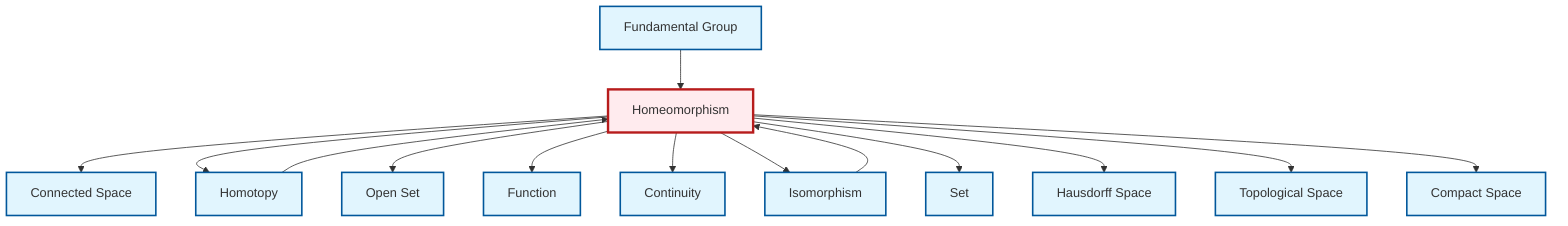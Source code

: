 graph TD
    classDef definition fill:#e1f5fe,stroke:#01579b,stroke-width:2px
    classDef theorem fill:#f3e5f5,stroke:#4a148c,stroke-width:2px
    classDef axiom fill:#fff3e0,stroke:#e65100,stroke-width:2px
    classDef example fill:#e8f5e9,stroke:#1b5e20,stroke-width:2px
    classDef current fill:#ffebee,stroke:#b71c1c,stroke-width:3px
    def-continuity["Continuity"]:::definition
    def-topological-space["Topological Space"]:::definition
    def-open-set["Open Set"]:::definition
    def-compact["Compact Space"]:::definition
    def-hausdorff["Hausdorff Space"]:::definition
    def-homeomorphism["Homeomorphism"]:::definition
    def-fundamental-group["Fundamental Group"]:::definition
    def-connected["Connected Space"]:::definition
    def-set["Set"]:::definition
    def-function["Function"]:::definition
    def-isomorphism["Isomorphism"]:::definition
    def-homotopy["Homotopy"]:::definition
    def-fundamental-group --> def-homeomorphism
    def-homotopy --> def-homeomorphism
    def-homeomorphism --> def-connected
    def-homeomorphism --> def-homotopy
    def-isomorphism --> def-homeomorphism
    def-homeomorphism --> def-open-set
    def-homeomorphism --> def-function
    def-homeomorphism --> def-continuity
    def-homeomorphism --> def-isomorphism
    def-homeomorphism --> def-set
    def-homeomorphism --> def-hausdorff
    def-homeomorphism --> def-topological-space
    def-homeomorphism --> def-compact
    class def-homeomorphism current